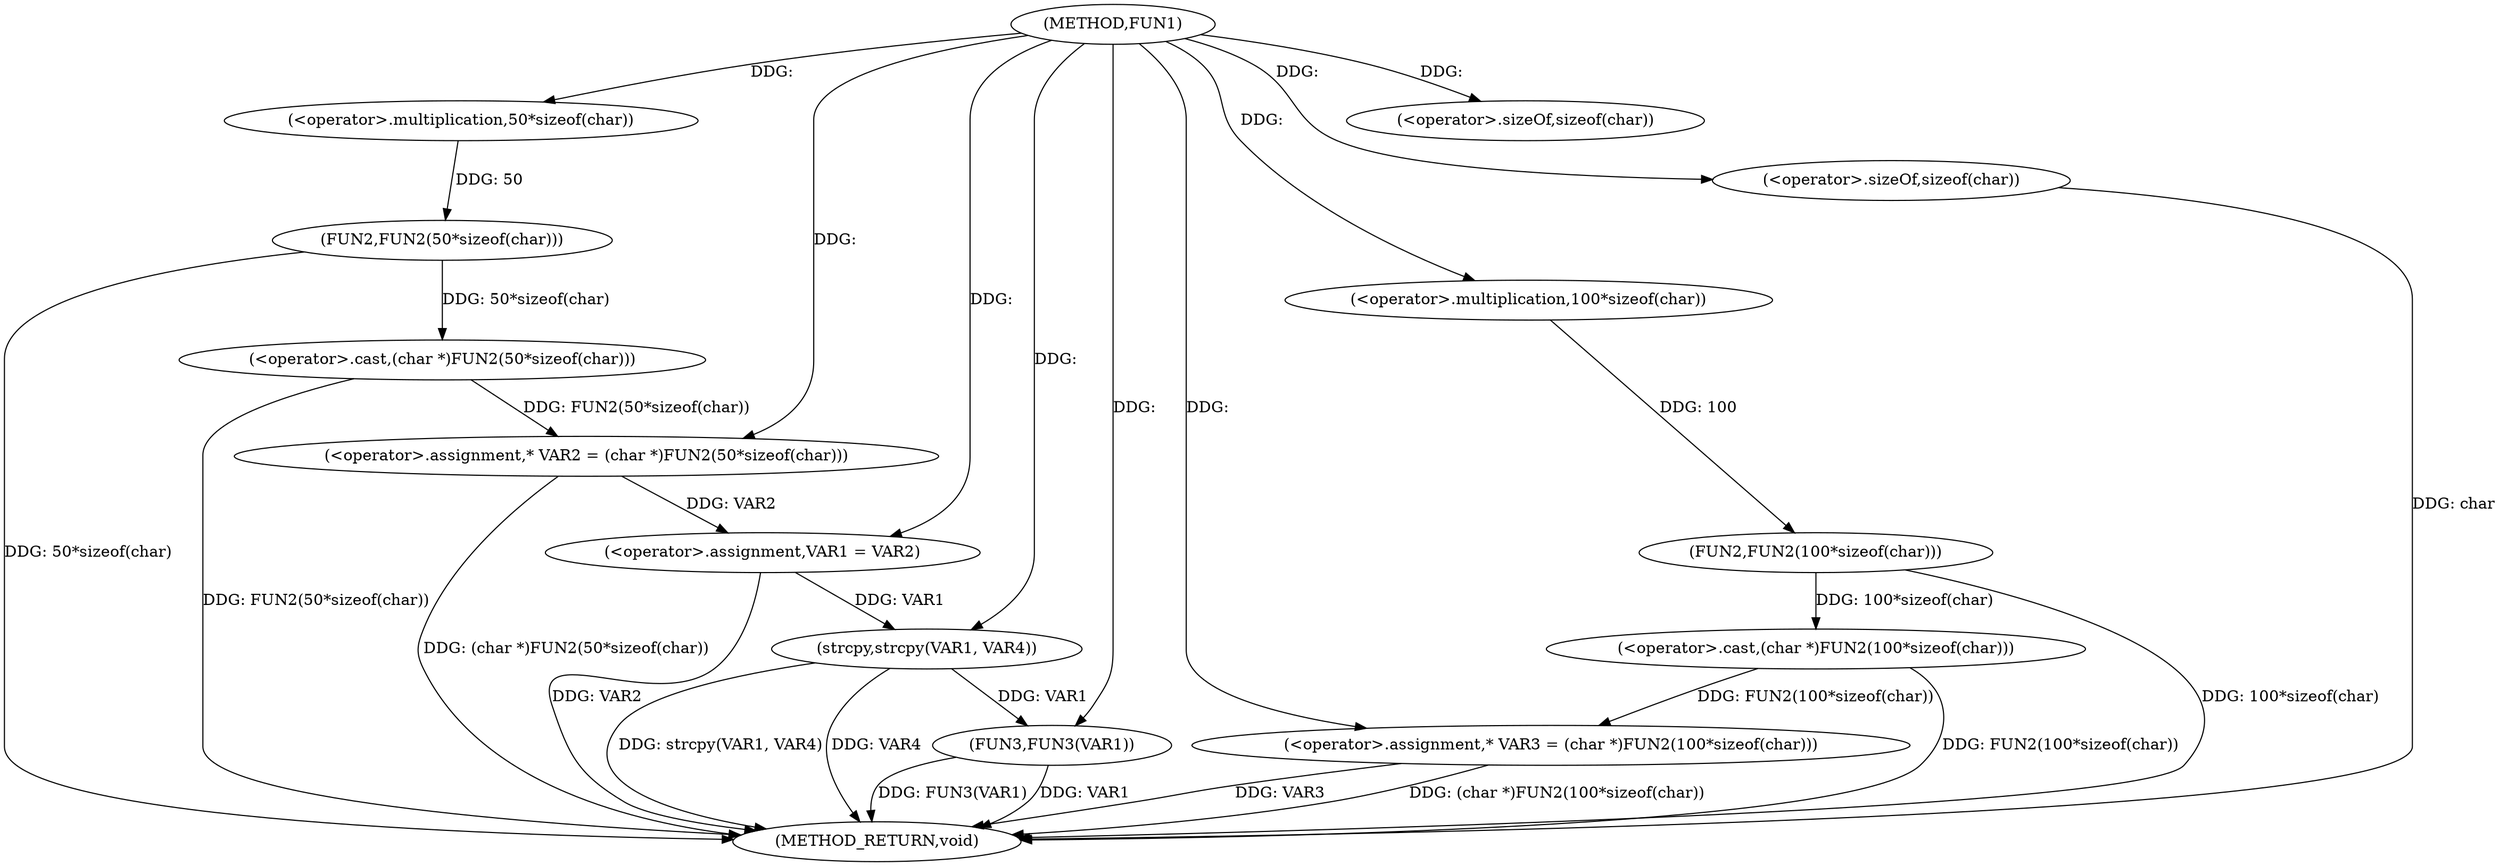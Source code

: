 digraph FUN1 {  
"1000100" [label = "(METHOD,FUN1)" ]
"1000133" [label = "(METHOD_RETURN,void)" ]
"1000104" [label = "(<operator>.assignment,* VAR2 = (char *)FUN2(50*sizeof(char)))" ]
"1000106" [label = "(<operator>.cast,(char *)FUN2(50*sizeof(char)))" ]
"1000108" [label = "(FUN2,FUN2(50*sizeof(char)))" ]
"1000109" [label = "(<operator>.multiplication,50*sizeof(char))" ]
"1000111" [label = "(<operator>.sizeOf,sizeof(char))" ]
"1000114" [label = "(<operator>.assignment,* VAR3 = (char *)FUN2(100*sizeof(char)))" ]
"1000116" [label = "(<operator>.cast,(char *)FUN2(100*sizeof(char)))" ]
"1000118" [label = "(FUN2,FUN2(100*sizeof(char)))" ]
"1000119" [label = "(<operator>.multiplication,100*sizeof(char))" ]
"1000121" [label = "(<operator>.sizeOf,sizeof(char))" ]
"1000123" [label = "(<operator>.assignment,VAR1 = VAR2)" ]
"1000128" [label = "(strcpy,strcpy(VAR1, VAR4))" ]
"1000131" [label = "(FUN3,FUN3(VAR1))" ]
  "1000128" -> "1000133"  [ label = "DDG: VAR4"] 
  "1000123" -> "1000133"  [ label = "DDG: VAR2"] 
  "1000106" -> "1000133"  [ label = "DDG: FUN2(50*sizeof(char))"] 
  "1000116" -> "1000133"  [ label = "DDG: FUN2(100*sizeof(char))"] 
  "1000121" -> "1000133"  [ label = "DDG: char"] 
  "1000128" -> "1000133"  [ label = "DDG: strcpy(VAR1, VAR4)"] 
  "1000118" -> "1000133"  [ label = "DDG: 100*sizeof(char)"] 
  "1000114" -> "1000133"  [ label = "DDG: (char *)FUN2(100*sizeof(char))"] 
  "1000131" -> "1000133"  [ label = "DDG: FUN3(VAR1)"] 
  "1000131" -> "1000133"  [ label = "DDG: VAR1"] 
  "1000114" -> "1000133"  [ label = "DDG: VAR3"] 
  "1000104" -> "1000133"  [ label = "DDG: (char *)FUN2(50*sizeof(char))"] 
  "1000108" -> "1000133"  [ label = "DDG: 50*sizeof(char)"] 
  "1000106" -> "1000104"  [ label = "DDG: FUN2(50*sizeof(char))"] 
  "1000100" -> "1000104"  [ label = "DDG: "] 
  "1000108" -> "1000106"  [ label = "DDG: 50*sizeof(char)"] 
  "1000109" -> "1000108"  [ label = "DDG: 50"] 
  "1000100" -> "1000109"  [ label = "DDG: "] 
  "1000100" -> "1000111"  [ label = "DDG: "] 
  "1000116" -> "1000114"  [ label = "DDG: FUN2(100*sizeof(char))"] 
  "1000100" -> "1000114"  [ label = "DDG: "] 
  "1000118" -> "1000116"  [ label = "DDG: 100*sizeof(char)"] 
  "1000119" -> "1000118"  [ label = "DDG: 100"] 
  "1000100" -> "1000119"  [ label = "DDG: "] 
  "1000100" -> "1000121"  [ label = "DDG: "] 
  "1000104" -> "1000123"  [ label = "DDG: VAR2"] 
  "1000100" -> "1000123"  [ label = "DDG: "] 
  "1000123" -> "1000128"  [ label = "DDG: VAR1"] 
  "1000100" -> "1000128"  [ label = "DDG: "] 
  "1000128" -> "1000131"  [ label = "DDG: VAR1"] 
  "1000100" -> "1000131"  [ label = "DDG: "] 
}
